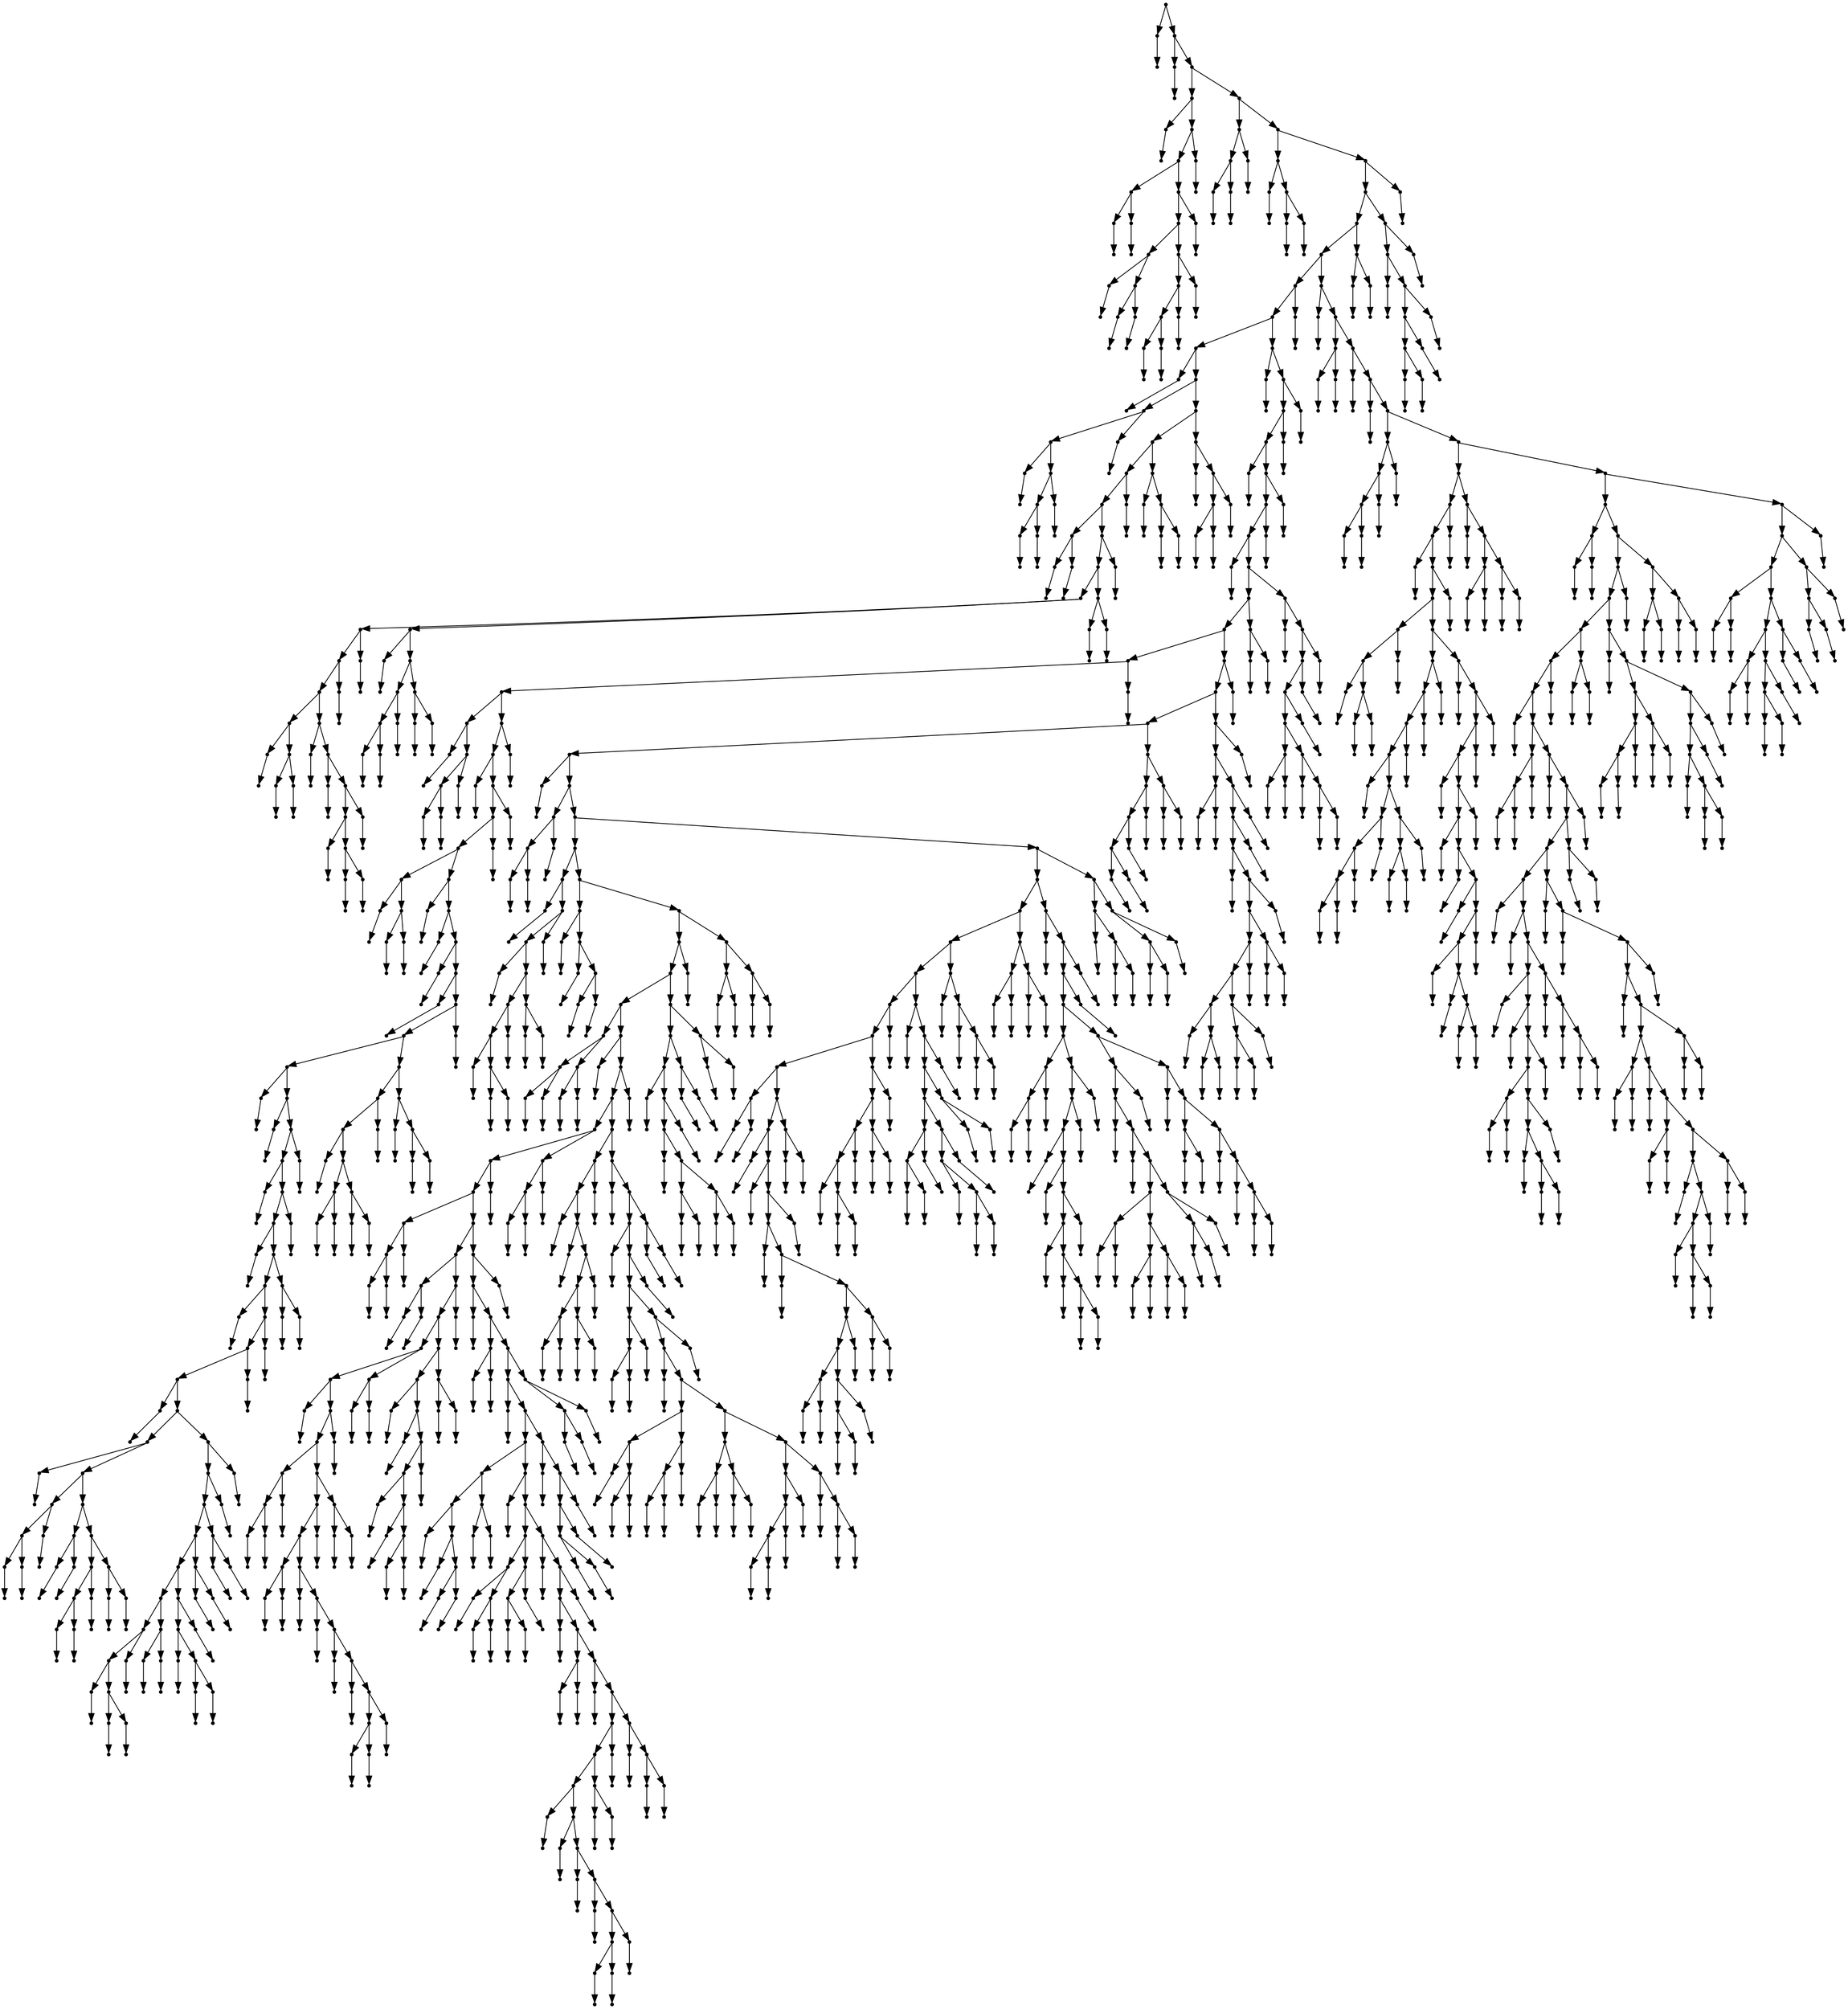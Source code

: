 digraph {
  1597 [shape=point];
  1 [shape=point];
  0 [shape=point];
  1596 [shape=point];
  3 [shape=point];
  2 [shape=point];
  1595 [shape=point];
  38 [shape=point];
  5 [shape=point];
  4 [shape=point];
  37 [shape=point];
  34 [shape=point];
  10 [shape=point];
  7 [shape=point];
  6 [shape=point];
  9 [shape=point];
  8 [shape=point];
  33 [shape=point];
  30 [shape=point];
  18 [shape=point];
  12 [shape=point];
  11 [shape=point];
  17 [shape=point];
  14 [shape=point];
  13 [shape=point];
  16 [shape=point];
  15 [shape=point];
  29 [shape=point];
  26 [shape=point];
  23 [shape=point];
  20 [shape=point];
  19 [shape=point];
  22 [shape=point];
  21 [shape=point];
  25 [shape=point];
  24 [shape=point];
  28 [shape=point];
  27 [shape=point];
  32 [shape=point];
  31 [shape=point];
  36 [shape=point];
  35 [shape=point];
  1594 [shape=point];
  46 [shape=point];
  43 [shape=point];
  40 [shape=point];
  39 [shape=point];
  42 [shape=point];
  41 [shape=point];
  45 [shape=point];
  44 [shape=point];
  1593 [shape=point];
  54 [shape=point];
  48 [shape=point];
  47 [shape=point];
  53 [shape=point];
  50 [shape=point];
  49 [shape=point];
  52 [shape=point];
  51 [shape=point];
  1592 [shape=point];
  1589 [shape=point];
  1571 [shape=point];
  1565 [shape=point];
  1205 [shape=point];
  1202 [shape=point];
  161 [shape=point];
  56 [shape=point];
  55 [shape=point];
  160 [shape=point];
  70 [shape=point];
  67 [shape=point];
  58 [shape=point];
  57 [shape=point];
  66 [shape=point];
  63 [shape=point];
  60 [shape=point];
  59 [shape=point];
  62 [shape=point];
  61 [shape=point];
  65 [shape=point];
  64 [shape=point];
  69 [shape=point];
  68 [shape=point];
  159 [shape=point];
  147 [shape=point];
  138 [shape=point];
  135 [shape=point];
  75 [shape=point];
  72 [shape=point];
  71 [shape=point];
  74 [shape=point];
  73 [shape=point];
  134 [shape=point];
  131 [shape=point];
  125 [shape=point];
  107 [shape=point];
  104 [shape=point];
  101 [shape=point];
  83 [shape=point];
  77 [shape=point];
  76 [shape=point];
  82 [shape=point];
  79 [shape=point];
  78 [shape=point];
  81 [shape=point];
  80 [shape=point];
  100 [shape=point];
  85 [shape=point];
  84 [shape=point];
  99 [shape=point];
  87 [shape=point];
  86 [shape=point];
  98 [shape=point];
  95 [shape=point];
  89 [shape=point];
  88 [shape=point];
  94 [shape=point];
  91 [shape=point];
  90 [shape=point];
  93 [shape=point];
  92 [shape=point];
  97 [shape=point];
  96 [shape=point];
  103 [shape=point];
  102 [shape=point];
  106 [shape=point];
  105 [shape=point];
  124 [shape=point];
  109 [shape=point];
  108 [shape=point];
  123 [shape=point];
  117 [shape=point];
  114 [shape=point];
  111 [shape=point];
  110 [shape=point];
  113 [shape=point];
  112 [shape=point];
  116 [shape=point];
  115 [shape=point];
  122 [shape=point];
  119 [shape=point];
  118 [shape=point];
  121 [shape=point];
  120 [shape=point];
  130 [shape=point];
  127 [shape=point];
  126 [shape=point];
  129 [shape=point];
  128 [shape=point];
  133 [shape=point];
  132 [shape=point];
  137 [shape=point];
  136 [shape=point];
  146 [shape=point];
  140 [shape=point];
  139 [shape=point];
  145 [shape=point];
  142 [shape=point];
  141 [shape=point];
  144 [shape=point];
  143 [shape=point];
  158 [shape=point];
  149 [shape=point];
  148 [shape=point];
  157 [shape=point];
  154 [shape=point];
  151 [shape=point];
  150 [shape=point];
  153 [shape=point];
  152 [shape=point];
  156 [shape=point];
  155 [shape=point];
  1201 [shape=point];
  163 [shape=point];
  162 [shape=point];
  1200 [shape=point];
  1197 [shape=point];
  1194 [shape=point];
  165 [shape=point];
  164 [shape=point];
  1193 [shape=point];
  1190 [shape=point];
  1187 [shape=point];
  167 [shape=point];
  166 [shape=point];
  1186 [shape=point];
  1159 [shape=point];
  1153 [shape=point];
  361 [shape=point];
  358 [shape=point];
  178 [shape=point];
  169 [shape=point];
  168 [shape=point];
  177 [shape=point];
  174 [shape=point];
  171 [shape=point];
  170 [shape=point];
  173 [shape=point];
  172 [shape=point];
  176 [shape=point];
  175 [shape=point];
  357 [shape=point];
  354 [shape=point];
  180 [shape=point];
  179 [shape=point];
  353 [shape=point];
  350 [shape=point];
  347 [shape=point];
  188 [shape=point];
  182 [shape=point];
  181 [shape=point];
  187 [shape=point];
  184 [shape=point];
  183 [shape=point];
  186 [shape=point];
  185 [shape=point];
  346 [shape=point];
  190 [shape=point];
  189 [shape=point];
  345 [shape=point];
  192 [shape=point];
  191 [shape=point];
  344 [shape=point];
  194 [shape=point];
  193 [shape=point];
  343 [shape=point];
  196 [shape=point];
  195 [shape=point];
  342 [shape=point];
  339 [shape=point];
  312 [shape=point];
  198 [shape=point];
  197 [shape=point];
  311 [shape=point];
  200 [shape=point];
  199 [shape=point];
  310 [shape=point];
  307 [shape=point];
  202 [shape=point];
  201 [shape=point];
  306 [shape=point];
  303 [shape=point];
  204 [shape=point];
  203 [shape=point];
  302 [shape=point];
  296 [shape=point];
  206 [shape=point];
  205 [shape=point];
  295 [shape=point];
  292 [shape=point];
  289 [shape=point];
  208 [shape=point];
  207 [shape=point];
  288 [shape=point];
  240 [shape=point];
  210 [shape=point];
  209 [shape=point];
  239 [shape=point];
  218 [shape=point];
  215 [shape=point];
  212 [shape=point];
  211 [shape=point];
  214 [shape=point];
  213 [shape=point];
  217 [shape=point];
  216 [shape=point];
  238 [shape=point];
  223 [shape=point];
  220 [shape=point];
  219 [shape=point];
  222 [shape=point];
  221 [shape=point];
  237 [shape=point];
  231 [shape=point];
  228 [shape=point];
  225 [shape=point];
  224 [shape=point];
  227 [shape=point];
  226 [shape=point];
  230 [shape=point];
  229 [shape=point];
  236 [shape=point];
  233 [shape=point];
  232 [shape=point];
  235 [shape=point];
  234 [shape=point];
  287 [shape=point];
  284 [shape=point];
  281 [shape=point];
  275 [shape=point];
  269 [shape=point];
  257 [shape=point];
  251 [shape=point];
  248 [shape=point];
  242 [shape=point];
  241 [shape=point];
  247 [shape=point];
  244 [shape=point];
  243 [shape=point];
  246 [shape=point];
  245 [shape=point];
  250 [shape=point];
  249 [shape=point];
  256 [shape=point];
  253 [shape=point];
  252 [shape=point];
  255 [shape=point];
  254 [shape=point];
  268 [shape=point];
  265 [shape=point];
  259 [shape=point];
  258 [shape=point];
  264 [shape=point];
  261 [shape=point];
  260 [shape=point];
  263 [shape=point];
  262 [shape=point];
  267 [shape=point];
  266 [shape=point];
  274 [shape=point];
  271 [shape=point];
  270 [shape=point];
  273 [shape=point];
  272 [shape=point];
  280 [shape=point];
  277 [shape=point];
  276 [shape=point];
  279 [shape=point];
  278 [shape=point];
  283 [shape=point];
  282 [shape=point];
  286 [shape=point];
  285 [shape=point];
  291 [shape=point];
  290 [shape=point];
  294 [shape=point];
  293 [shape=point];
  301 [shape=point];
  298 [shape=point];
  297 [shape=point];
  300 [shape=point];
  299 [shape=point];
  305 [shape=point];
  304 [shape=point];
  309 [shape=point];
  308 [shape=point];
  338 [shape=point];
  329 [shape=point];
  326 [shape=point];
  314 [shape=point];
  313 [shape=point];
  325 [shape=point];
  319 [shape=point];
  316 [shape=point];
  315 [shape=point];
  318 [shape=point];
  317 [shape=point];
  324 [shape=point];
  321 [shape=point];
  320 [shape=point];
  323 [shape=point];
  322 [shape=point];
  328 [shape=point];
  327 [shape=point];
  337 [shape=point];
  331 [shape=point];
  330 [shape=point];
  336 [shape=point];
  333 [shape=point];
  332 [shape=point];
  335 [shape=point];
  334 [shape=point];
  341 [shape=point];
  340 [shape=point];
  349 [shape=point];
  348 [shape=point];
  352 [shape=point];
  351 [shape=point];
  356 [shape=point];
  355 [shape=point];
  360 [shape=point];
  359 [shape=point];
  1152 [shape=point];
  1149 [shape=point];
  1101 [shape=point];
  1083 [shape=point];
  363 [shape=point];
  362 [shape=point];
  1082 [shape=point];
  371 [shape=point];
  368 [shape=point];
  365 [shape=point];
  364 [shape=point];
  367 [shape=point];
  366 [shape=point];
  370 [shape=point];
  369 [shape=point];
  1081 [shape=point];
  829 [shape=point];
  397 [shape=point];
  373 [shape=point];
  372 [shape=point];
  396 [shape=point];
  393 [shape=point];
  375 [shape=point];
  374 [shape=point];
  392 [shape=point];
  386 [shape=point];
  383 [shape=point];
  377 [shape=point];
  376 [shape=point];
  382 [shape=point];
  379 [shape=point];
  378 [shape=point];
  381 [shape=point];
  380 [shape=point];
  385 [shape=point];
  384 [shape=point];
  391 [shape=point];
  388 [shape=point];
  387 [shape=point];
  390 [shape=point];
  389 [shape=point];
  395 [shape=point];
  394 [shape=point];
  828 [shape=point];
  408 [shape=point];
  399 [shape=point];
  398 [shape=point];
  407 [shape=point];
  401 [shape=point];
  400 [shape=point];
  406 [shape=point];
  403 [shape=point];
  402 [shape=point];
  405 [shape=point];
  404 [shape=point];
  827 [shape=point];
  815 [shape=point];
  812 [shape=point];
  779 [shape=point];
  419 [shape=point];
  413 [shape=point];
  410 [shape=point];
  409 [shape=point];
  412 [shape=point];
  411 [shape=point];
  418 [shape=point];
  415 [shape=point];
  414 [shape=point];
  417 [shape=point];
  416 [shape=point];
  778 [shape=point];
  421 [shape=point];
  420 [shape=point];
  777 [shape=point];
  774 [shape=point];
  669 [shape=point];
  660 [shape=point];
  657 [shape=point];
  429 [shape=point];
  426 [shape=point];
  423 [shape=point];
  422 [shape=point];
  425 [shape=point];
  424 [shape=point];
  428 [shape=point];
  427 [shape=point];
  656 [shape=point];
  521 [shape=point];
  434 [shape=point];
  431 [shape=point];
  430 [shape=point];
  433 [shape=point];
  432 [shape=point];
  520 [shape=point];
  517 [shape=point];
  490 [shape=point];
  484 [shape=point];
  436 [shape=point];
  435 [shape=point];
  483 [shape=point];
  480 [shape=point];
  444 [shape=point];
  441 [shape=point];
  438 [shape=point];
  437 [shape=point];
  440 [shape=point];
  439 [shape=point];
  443 [shape=point];
  442 [shape=point];
  479 [shape=point];
  473 [shape=point];
  470 [shape=point];
  449 [shape=point];
  446 [shape=point];
  445 [shape=point];
  448 [shape=point];
  447 [shape=point];
  469 [shape=point];
  451 [shape=point];
  450 [shape=point];
  468 [shape=point];
  453 [shape=point];
  452 [shape=point];
  467 [shape=point];
  455 [shape=point];
  454 [shape=point];
  466 [shape=point];
  457 [shape=point];
  456 [shape=point];
  465 [shape=point];
  462 [shape=point];
  459 [shape=point];
  458 [shape=point];
  461 [shape=point];
  460 [shape=point];
  464 [shape=point];
  463 [shape=point];
  472 [shape=point];
  471 [shape=point];
  478 [shape=point];
  475 [shape=point];
  474 [shape=point];
  477 [shape=point];
  476 [shape=point];
  482 [shape=point];
  481 [shape=point];
  489 [shape=point];
  486 [shape=point];
  485 [shape=point];
  488 [shape=point];
  487 [shape=point];
  516 [shape=point];
  510 [shape=point];
  492 [shape=point];
  491 [shape=point];
  509 [shape=point];
  494 [shape=point];
  493 [shape=point];
  508 [shape=point];
  505 [shape=point];
  496 [shape=point];
  495 [shape=point];
  504 [shape=point];
  498 [shape=point];
  497 [shape=point];
  503 [shape=point];
  500 [shape=point];
  499 [shape=point];
  502 [shape=point];
  501 [shape=point];
  507 [shape=point];
  506 [shape=point];
  515 [shape=point];
  512 [shape=point];
  511 [shape=point];
  514 [shape=point];
  513 [shape=point];
  519 [shape=point];
  518 [shape=point];
  655 [shape=point];
  652 [shape=point];
  523 [shape=point];
  522 [shape=point];
  651 [shape=point];
  528 [shape=point];
  525 [shape=point];
  524 [shape=point];
  527 [shape=point];
  526 [shape=point];
  650 [shape=point];
  641 [shape=point];
  530 [shape=point];
  529 [shape=point];
  640 [shape=point];
  625 [shape=point];
  547 [shape=point];
  541 [shape=point];
  532 [shape=point];
  531 [shape=point];
  540 [shape=point];
  534 [shape=point];
  533 [shape=point];
  539 [shape=point];
  536 [shape=point];
  535 [shape=point];
  538 [shape=point];
  537 [shape=point];
  546 [shape=point];
  543 [shape=point];
  542 [shape=point];
  545 [shape=point];
  544 [shape=point];
  624 [shape=point];
  549 [shape=point];
  548 [shape=point];
  623 [shape=point];
  566 [shape=point];
  557 [shape=point];
  551 [shape=point];
  550 [shape=point];
  556 [shape=point];
  553 [shape=point];
  552 [shape=point];
  555 [shape=point];
  554 [shape=point];
  565 [shape=point];
  562 [shape=point];
  559 [shape=point];
  558 [shape=point];
  561 [shape=point];
  560 [shape=point];
  564 [shape=point];
  563 [shape=point];
  622 [shape=point];
  568 [shape=point];
  567 [shape=point];
  621 [shape=point];
  618 [shape=point];
  570 [shape=point];
  569 [shape=point];
  617 [shape=point];
  575 [shape=point];
  572 [shape=point];
  571 [shape=point];
  574 [shape=point];
  573 [shape=point];
  616 [shape=point];
  577 [shape=point];
  576 [shape=point];
  615 [shape=point];
  606 [shape=point];
  603 [shape=point];
  597 [shape=point];
  579 [shape=point];
  578 [shape=point];
  596 [shape=point];
  581 [shape=point];
  580 [shape=point];
  595 [shape=point];
  583 [shape=point];
  582 [shape=point];
  594 [shape=point];
  585 [shape=point];
  584 [shape=point];
  593 [shape=point];
  590 [shape=point];
  587 [shape=point];
  586 [shape=point];
  589 [shape=point];
  588 [shape=point];
  592 [shape=point];
  591 [shape=point];
  602 [shape=point];
  599 [shape=point];
  598 [shape=point];
  601 [shape=point];
  600 [shape=point];
  605 [shape=point];
  604 [shape=point];
  614 [shape=point];
  608 [shape=point];
  607 [shape=point];
  613 [shape=point];
  610 [shape=point];
  609 [shape=point];
  612 [shape=point];
  611 [shape=point];
  620 [shape=point];
  619 [shape=point];
  639 [shape=point];
  627 [shape=point];
  626 [shape=point];
  638 [shape=point];
  635 [shape=point];
  632 [shape=point];
  629 [shape=point];
  628 [shape=point];
  631 [shape=point];
  630 [shape=point];
  634 [shape=point];
  633 [shape=point];
  637 [shape=point];
  636 [shape=point];
  649 [shape=point];
  646 [shape=point];
  643 [shape=point];
  642 [shape=point];
  645 [shape=point];
  644 [shape=point];
  648 [shape=point];
  647 [shape=point];
  654 [shape=point];
  653 [shape=point];
  659 [shape=point];
  658 [shape=point];
  668 [shape=point];
  665 [shape=point];
  662 [shape=point];
  661 [shape=point];
  664 [shape=point];
  663 [shape=point];
  667 [shape=point];
  666 [shape=point];
  773 [shape=point];
  692 [shape=point];
  689 [shape=point];
  671 [shape=point];
  670 [shape=point];
  688 [shape=point];
  673 [shape=point];
  672 [shape=point];
  687 [shape=point];
  684 [shape=point];
  678 [shape=point];
  675 [shape=point];
  674 [shape=point];
  677 [shape=point];
  676 [shape=point];
  683 [shape=point];
  680 [shape=point];
  679 [shape=point];
  682 [shape=point];
  681 [shape=point];
  686 [shape=point];
  685 [shape=point];
  691 [shape=point];
  690 [shape=point];
  772 [shape=point];
  694 [shape=point];
  693 [shape=point];
  771 [shape=point];
  765 [shape=point];
  696 [shape=point];
  695 [shape=point];
  764 [shape=point];
  761 [shape=point];
  704 [shape=point];
  701 [shape=point];
  698 [shape=point];
  697 [shape=point];
  700 [shape=point];
  699 [shape=point];
  703 [shape=point];
  702 [shape=point];
  760 [shape=point];
  757 [shape=point];
  706 [shape=point];
  705 [shape=point];
  756 [shape=point];
  723 [shape=point];
  714 [shape=point];
  708 [shape=point];
  707 [shape=point];
  713 [shape=point];
  710 [shape=point];
  709 [shape=point];
  712 [shape=point];
  711 [shape=point];
  722 [shape=point];
  719 [shape=point];
  716 [shape=point];
  715 [shape=point];
  718 [shape=point];
  717 [shape=point];
  721 [shape=point];
  720 [shape=point];
  755 [shape=point];
  734 [shape=point];
  728 [shape=point];
  725 [shape=point];
  724 [shape=point];
  727 [shape=point];
  726 [shape=point];
  733 [shape=point];
  730 [shape=point];
  729 [shape=point];
  732 [shape=point];
  731 [shape=point];
  754 [shape=point];
  745 [shape=point];
  742 [shape=point];
  739 [shape=point];
  736 [shape=point];
  735 [shape=point];
  738 [shape=point];
  737 [shape=point];
  741 [shape=point];
  740 [shape=point];
  744 [shape=point];
  743 [shape=point];
  753 [shape=point];
  747 [shape=point];
  746 [shape=point];
  752 [shape=point];
  749 [shape=point];
  748 [shape=point];
  751 [shape=point];
  750 [shape=point];
  759 [shape=point];
  758 [shape=point];
  763 [shape=point];
  762 [shape=point];
  770 [shape=point];
  767 [shape=point];
  766 [shape=point];
  769 [shape=point];
  768 [shape=point];
  776 [shape=point];
  775 [shape=point];
  811 [shape=point];
  805 [shape=point];
  799 [shape=point];
  781 [shape=point];
  780 [shape=point];
  798 [shape=point];
  795 [shape=point];
  783 [shape=point];
  782 [shape=point];
  794 [shape=point];
  788 [shape=point];
  785 [shape=point];
  784 [shape=point];
  787 [shape=point];
  786 [shape=point];
  793 [shape=point];
  790 [shape=point];
  789 [shape=point];
  792 [shape=point];
  791 [shape=point];
  797 [shape=point];
  796 [shape=point];
  804 [shape=point];
  801 [shape=point];
  800 [shape=point];
  803 [shape=point];
  802 [shape=point];
  810 [shape=point];
  807 [shape=point];
  806 [shape=point];
  809 [shape=point];
  808 [shape=point];
  814 [shape=point];
  813 [shape=point];
  826 [shape=point];
  820 [shape=point];
  817 [shape=point];
  816 [shape=point];
  819 [shape=point];
  818 [shape=point];
  825 [shape=point];
  822 [shape=point];
  821 [shape=point];
  824 [shape=point];
  823 [shape=point];
  1080 [shape=point];
  1062 [shape=point];
  960 [shape=point];
  948 [shape=point];
  936 [shape=point];
  903 [shape=point];
  900 [shape=point];
  879 [shape=point];
  834 [shape=point];
  831 [shape=point];
  830 [shape=point];
  833 [shape=point];
  832 [shape=point];
  878 [shape=point];
  872 [shape=point];
  836 [shape=point];
  835 [shape=point];
  871 [shape=point];
  838 [shape=point];
  837 [shape=point];
  870 [shape=point];
  867 [shape=point];
  840 [shape=point];
  839 [shape=point];
  866 [shape=point];
  842 [shape=point];
  841 [shape=point];
  865 [shape=point];
  859 [shape=point];
  856 [shape=point];
  847 [shape=point];
  844 [shape=point];
  843 [shape=point];
  846 [shape=point];
  845 [shape=point];
  855 [shape=point];
  852 [shape=point];
  849 [shape=point];
  848 [shape=point];
  851 [shape=point];
  850 [shape=point];
  854 [shape=point];
  853 [shape=point];
  858 [shape=point];
  857 [shape=point];
  864 [shape=point];
  861 [shape=point];
  860 [shape=point];
  863 [shape=point];
  862 [shape=point];
  869 [shape=point];
  868 [shape=point];
  877 [shape=point];
  874 [shape=point];
  873 [shape=point];
  876 [shape=point];
  875 [shape=point];
  899 [shape=point];
  896 [shape=point];
  890 [shape=point];
  887 [shape=point];
  881 [shape=point];
  880 [shape=point];
  886 [shape=point];
  883 [shape=point];
  882 [shape=point];
  885 [shape=point];
  884 [shape=point];
  889 [shape=point];
  888 [shape=point];
  895 [shape=point];
  892 [shape=point];
  891 [shape=point];
  894 [shape=point];
  893 [shape=point];
  898 [shape=point];
  897 [shape=point];
  902 [shape=point];
  901 [shape=point];
  935 [shape=point];
  905 [shape=point];
  904 [shape=point];
  934 [shape=point];
  931 [shape=point];
  925 [shape=point];
  913 [shape=point];
  910 [shape=point];
  907 [shape=point];
  906 [shape=point];
  909 [shape=point];
  908 [shape=point];
  912 [shape=point];
  911 [shape=point];
  924 [shape=point];
  921 [shape=point];
  915 [shape=point];
  914 [shape=point];
  920 [shape=point];
  917 [shape=point];
  916 [shape=point];
  919 [shape=point];
  918 [shape=point];
  923 [shape=point];
  922 [shape=point];
  930 [shape=point];
  927 [shape=point];
  926 [shape=point];
  929 [shape=point];
  928 [shape=point];
  933 [shape=point];
  932 [shape=point];
  947 [shape=point];
  938 [shape=point];
  937 [shape=point];
  946 [shape=point];
  940 [shape=point];
  939 [shape=point];
  945 [shape=point];
  942 [shape=point];
  941 [shape=point];
  944 [shape=point];
  943 [shape=point];
  959 [shape=point];
  953 [shape=point];
  950 [shape=point];
  949 [shape=point];
  952 [shape=point];
  951 [shape=point];
  958 [shape=point];
  955 [shape=point];
  954 [shape=point];
  957 [shape=point];
  956 [shape=point];
  1061 [shape=point];
  962 [shape=point];
  961 [shape=point];
  1060 [shape=point];
  1057 [shape=point];
  1054 [shape=point];
  997 [shape=point];
  970 [shape=point];
  967 [shape=point];
  964 [shape=point];
  963 [shape=point];
  966 [shape=point];
  965 [shape=point];
  969 [shape=point];
  968 [shape=point];
  996 [shape=point];
  993 [shape=point];
  990 [shape=point];
  972 [shape=point];
  971 [shape=point];
  989 [shape=point];
  974 [shape=point];
  973 [shape=point];
  988 [shape=point];
  985 [shape=point];
  976 [shape=point];
  975 [shape=point];
  984 [shape=point];
  978 [shape=point];
  977 [shape=point];
  983 [shape=point];
  980 [shape=point];
  979 [shape=point];
  982 [shape=point];
  981 [shape=point];
  987 [shape=point];
  986 [shape=point];
  992 [shape=point];
  991 [shape=point];
  995 [shape=point];
  994 [shape=point];
  1053 [shape=point];
  1032 [shape=point];
  1029 [shape=point];
  999 [shape=point];
  998 [shape=point];
  1028 [shape=point];
  1001 [shape=point];
  1000 [shape=point];
  1027 [shape=point];
  1018 [shape=point];
  1006 [shape=point];
  1003 [shape=point];
  1002 [shape=point];
  1005 [shape=point];
  1004 [shape=point];
  1017 [shape=point];
  1011 [shape=point];
  1008 [shape=point];
  1007 [shape=point];
  1010 [shape=point];
  1009 [shape=point];
  1016 [shape=point];
  1013 [shape=point];
  1012 [shape=point];
  1015 [shape=point];
  1014 [shape=point];
  1026 [shape=point];
  1023 [shape=point];
  1020 [shape=point];
  1019 [shape=point];
  1022 [shape=point];
  1021 [shape=point];
  1025 [shape=point];
  1024 [shape=point];
  1031 [shape=point];
  1030 [shape=point];
  1052 [shape=point];
  1034 [shape=point];
  1033 [shape=point];
  1051 [shape=point];
  1039 [shape=point];
  1036 [shape=point];
  1035 [shape=point];
  1038 [shape=point];
  1037 [shape=point];
  1050 [shape=point];
  1041 [shape=point];
  1040 [shape=point];
  1049 [shape=point];
  1043 [shape=point];
  1042 [shape=point];
  1048 [shape=point];
  1045 [shape=point];
  1044 [shape=point];
  1047 [shape=point];
  1046 [shape=point];
  1056 [shape=point];
  1055 [shape=point];
  1059 [shape=point];
  1058 [shape=point];
  1079 [shape=point];
  1070 [shape=point];
  1064 [shape=point];
  1063 [shape=point];
  1069 [shape=point];
  1066 [shape=point];
  1065 [shape=point];
  1068 [shape=point];
  1067 [shape=point];
  1078 [shape=point];
  1075 [shape=point];
  1072 [shape=point];
  1071 [shape=point];
  1074 [shape=point];
  1073 [shape=point];
  1077 [shape=point];
  1076 [shape=point];
  1100 [shape=point];
  1094 [shape=point];
  1091 [shape=point];
  1088 [shape=point];
  1085 [shape=point];
  1084 [shape=point];
  1087 [shape=point];
  1086 [shape=point];
  1090 [shape=point];
  1089 [shape=point];
  1093 [shape=point];
  1092 [shape=point];
  1099 [shape=point];
  1096 [shape=point];
  1095 [shape=point];
  1098 [shape=point];
  1097 [shape=point];
  1148 [shape=point];
  1145 [shape=point];
  1106 [shape=point];
  1103 [shape=point];
  1102 [shape=point];
  1105 [shape=point];
  1104 [shape=point];
  1144 [shape=point];
  1141 [shape=point];
  1138 [shape=point];
  1108 [shape=point];
  1107 [shape=point];
  1137 [shape=point];
  1134 [shape=point];
  1128 [shape=point];
  1125 [shape=point];
  1116 [shape=point];
  1110 [shape=point];
  1109 [shape=point];
  1115 [shape=point];
  1112 [shape=point];
  1111 [shape=point];
  1114 [shape=point];
  1113 [shape=point];
  1124 [shape=point];
  1121 [shape=point];
  1118 [shape=point];
  1117 [shape=point];
  1120 [shape=point];
  1119 [shape=point];
  1123 [shape=point];
  1122 [shape=point];
  1127 [shape=point];
  1126 [shape=point];
  1133 [shape=point];
  1130 [shape=point];
  1129 [shape=point];
  1132 [shape=point];
  1131 [shape=point];
  1136 [shape=point];
  1135 [shape=point];
  1140 [shape=point];
  1139 [shape=point];
  1143 [shape=point];
  1142 [shape=point];
  1147 [shape=point];
  1146 [shape=point];
  1151 [shape=point];
  1150 [shape=point];
  1158 [shape=point];
  1155 [shape=point];
  1154 [shape=point];
  1157 [shape=point];
  1156 [shape=point];
  1185 [shape=point];
  1161 [shape=point];
  1160 [shape=point];
  1184 [shape=point];
  1181 [shape=point];
  1178 [shape=point];
  1175 [shape=point];
  1166 [shape=point];
  1163 [shape=point];
  1162 [shape=point];
  1165 [shape=point];
  1164 [shape=point];
  1174 [shape=point];
  1168 [shape=point];
  1167 [shape=point];
  1173 [shape=point];
  1170 [shape=point];
  1169 [shape=point];
  1172 [shape=point];
  1171 [shape=point];
  1177 [shape=point];
  1176 [shape=point];
  1180 [shape=point];
  1179 [shape=point];
  1183 [shape=point];
  1182 [shape=point];
  1189 [shape=point];
  1188 [shape=point];
  1192 [shape=point];
  1191 [shape=point];
  1196 [shape=point];
  1195 [shape=point];
  1199 [shape=point];
  1198 [shape=point];
  1204 [shape=point];
  1203 [shape=point];
  1564 [shape=point];
  1207 [shape=point];
  1206 [shape=point];
  1563 [shape=point];
  1212 [shape=point];
  1209 [shape=point];
  1208 [shape=point];
  1211 [shape=point];
  1210 [shape=point];
  1562 [shape=point];
  1214 [shape=point];
  1213 [shape=point];
  1561 [shape=point];
  1216 [shape=point];
  1215 [shape=point];
  1560 [shape=point];
  1227 [shape=point];
  1224 [shape=point];
  1221 [shape=point];
  1218 [shape=point];
  1217 [shape=point];
  1220 [shape=point];
  1219 [shape=point];
  1223 [shape=point];
  1222 [shape=point];
  1226 [shape=point];
  1225 [shape=point];
  1559 [shape=point];
  1334 [shape=point];
  1319 [shape=point];
  1316 [shape=point];
  1229 [shape=point];
  1228 [shape=point];
  1315 [shape=point];
  1312 [shape=point];
  1240 [shape=point];
  1237 [shape=point];
  1231 [shape=point];
  1230 [shape=point];
  1236 [shape=point];
  1233 [shape=point];
  1232 [shape=point];
  1235 [shape=point];
  1234 [shape=point];
  1239 [shape=point];
  1238 [shape=point];
  1311 [shape=point];
  1272 [shape=point];
  1269 [shape=point];
  1266 [shape=point];
  1263 [shape=point];
  1242 [shape=point];
  1241 [shape=point];
  1262 [shape=point];
  1253 [shape=point];
  1250 [shape=point];
  1247 [shape=point];
  1244 [shape=point];
  1243 [shape=point];
  1246 [shape=point];
  1245 [shape=point];
  1249 [shape=point];
  1248 [shape=point];
  1252 [shape=point];
  1251 [shape=point];
  1261 [shape=point];
  1258 [shape=point];
  1255 [shape=point];
  1254 [shape=point];
  1257 [shape=point];
  1256 [shape=point];
  1260 [shape=point];
  1259 [shape=point];
  1265 [shape=point];
  1264 [shape=point];
  1268 [shape=point];
  1267 [shape=point];
  1271 [shape=point];
  1270 [shape=point];
  1310 [shape=point];
  1274 [shape=point];
  1273 [shape=point];
  1309 [shape=point];
  1306 [shape=point];
  1303 [shape=point];
  1276 [shape=point];
  1275 [shape=point];
  1302 [shape=point];
  1299 [shape=point];
  1278 [shape=point];
  1277 [shape=point];
  1298 [shape=point];
  1280 [shape=point];
  1279 [shape=point];
  1297 [shape=point];
  1282 [shape=point];
  1281 [shape=point];
  1296 [shape=point];
  1293 [shape=point];
  1284 [shape=point];
  1283 [shape=point];
  1292 [shape=point];
  1286 [shape=point];
  1285 [shape=point];
  1291 [shape=point];
  1288 [shape=point];
  1287 [shape=point];
  1290 [shape=point];
  1289 [shape=point];
  1295 [shape=point];
  1294 [shape=point];
  1301 [shape=point];
  1300 [shape=point];
  1305 [shape=point];
  1304 [shape=point];
  1308 [shape=point];
  1307 [shape=point];
  1314 [shape=point];
  1313 [shape=point];
  1318 [shape=point];
  1317 [shape=point];
  1333 [shape=point];
  1321 [shape=point];
  1320 [shape=point];
  1332 [shape=point];
  1326 [shape=point];
  1323 [shape=point];
  1322 [shape=point];
  1325 [shape=point];
  1324 [shape=point];
  1331 [shape=point];
  1328 [shape=point];
  1327 [shape=point];
  1330 [shape=point];
  1329 [shape=point];
  1558 [shape=point];
  1519 [shape=point];
  1339 [shape=point];
  1336 [shape=point];
  1335 [shape=point];
  1338 [shape=point];
  1337 [shape=point];
  1518 [shape=point];
  1506 [shape=point];
  1503 [shape=point];
  1470 [shape=point];
  1464 [shape=point];
  1461 [shape=point];
  1341 [shape=point];
  1340 [shape=point];
  1460 [shape=point];
  1349 [shape=point];
  1346 [shape=point];
  1343 [shape=point];
  1342 [shape=point];
  1345 [shape=point];
  1344 [shape=point];
  1348 [shape=point];
  1347 [shape=point];
  1459 [shape=point];
  1351 [shape=point];
  1350 [shape=point];
  1458 [shape=point];
  1455 [shape=point];
  1449 [shape=point];
  1395 [shape=point];
  1353 [shape=point];
  1352 [shape=point];
  1394 [shape=point];
  1355 [shape=point];
  1354 [shape=point];
  1393 [shape=point];
  1381 [shape=point];
  1357 [shape=point];
  1356 [shape=point];
  1380 [shape=point];
  1359 [shape=point];
  1358 [shape=point];
  1379 [shape=point];
  1376 [shape=point];
  1364 [shape=point];
  1361 [shape=point];
  1360 [shape=point];
  1363 [shape=point];
  1362 [shape=point];
  1375 [shape=point];
  1372 [shape=point];
  1366 [shape=point];
  1365 [shape=point];
  1371 [shape=point];
  1368 [shape=point];
  1367 [shape=point];
  1370 [shape=point];
  1369 [shape=point];
  1374 [shape=point];
  1373 [shape=point];
  1378 [shape=point];
  1377 [shape=point];
  1392 [shape=point];
  1383 [shape=point];
  1382 [shape=point];
  1391 [shape=point];
  1385 [shape=point];
  1384 [shape=point];
  1390 [shape=point];
  1387 [shape=point];
  1386 [shape=point];
  1389 [shape=point];
  1388 [shape=point];
  1448 [shape=point];
  1397 [shape=point];
  1396 [shape=point];
  1447 [shape=point];
  1399 [shape=point];
  1398 [shape=point];
  1446 [shape=point];
  1443 [shape=point];
  1401 [shape=point];
  1400 [shape=point];
  1442 [shape=point];
  1436 [shape=point];
  1406 [shape=point];
  1403 [shape=point];
  1402 [shape=point];
  1405 [shape=point];
  1404 [shape=point];
  1435 [shape=point];
  1408 [shape=point];
  1407 [shape=point];
  1434 [shape=point];
  1413 [shape=point];
  1410 [shape=point];
  1409 [shape=point];
  1412 [shape=point];
  1411 [shape=point];
  1433 [shape=point];
  1427 [shape=point];
  1415 [shape=point];
  1414 [shape=point];
  1426 [shape=point];
  1423 [shape=point];
  1417 [shape=point];
  1416 [shape=point];
  1422 [shape=point];
  1419 [shape=point];
  1418 [shape=point];
  1421 [shape=point];
  1420 [shape=point];
  1425 [shape=point];
  1424 [shape=point];
  1432 [shape=point];
  1429 [shape=point];
  1428 [shape=point];
  1431 [shape=point];
  1430 [shape=point];
  1441 [shape=point];
  1438 [shape=point];
  1437 [shape=point];
  1440 [shape=point];
  1439 [shape=point];
  1445 [shape=point];
  1444 [shape=point];
  1454 [shape=point];
  1451 [shape=point];
  1450 [shape=point];
  1453 [shape=point];
  1452 [shape=point];
  1457 [shape=point];
  1456 [shape=point];
  1463 [shape=point];
  1462 [shape=point];
  1469 [shape=point];
  1466 [shape=point];
  1465 [shape=point];
  1468 [shape=point];
  1467 [shape=point];
  1502 [shape=point];
  1472 [shape=point];
  1471 [shape=point];
  1501 [shape=point];
  1486 [shape=point];
  1480 [shape=point];
  1477 [shape=point];
  1474 [shape=point];
  1473 [shape=point];
  1476 [shape=point];
  1475 [shape=point];
  1479 [shape=point];
  1478 [shape=point];
  1485 [shape=point];
  1482 [shape=point];
  1481 [shape=point];
  1484 [shape=point];
  1483 [shape=point];
  1500 [shape=point];
  1497 [shape=point];
  1494 [shape=point];
  1488 [shape=point];
  1487 [shape=point];
  1493 [shape=point];
  1490 [shape=point];
  1489 [shape=point];
  1492 [shape=point];
  1491 [shape=point];
  1496 [shape=point];
  1495 [shape=point];
  1499 [shape=point];
  1498 [shape=point];
  1505 [shape=point];
  1504 [shape=point];
  1517 [shape=point];
  1511 [shape=point];
  1508 [shape=point];
  1507 [shape=point];
  1510 [shape=point];
  1509 [shape=point];
  1516 [shape=point];
  1513 [shape=point];
  1512 [shape=point];
  1515 [shape=point];
  1514 [shape=point];
  1557 [shape=point];
  1554 [shape=point];
  1545 [shape=point];
  1524 [shape=point];
  1521 [shape=point];
  1520 [shape=point];
  1523 [shape=point];
  1522 [shape=point];
  1544 [shape=point];
  1538 [shape=point];
  1529 [shape=point];
  1526 [shape=point];
  1525 [shape=point];
  1528 [shape=point];
  1527 [shape=point];
  1537 [shape=point];
  1534 [shape=point];
  1531 [shape=point];
  1530 [shape=point];
  1533 [shape=point];
  1532 [shape=point];
  1536 [shape=point];
  1535 [shape=point];
  1543 [shape=point];
  1540 [shape=point];
  1539 [shape=point];
  1542 [shape=point];
  1541 [shape=point];
  1553 [shape=point];
  1550 [shape=point];
  1547 [shape=point];
  1546 [shape=point];
  1549 [shape=point];
  1548 [shape=point];
  1552 [shape=point];
  1551 [shape=point];
  1556 [shape=point];
  1555 [shape=point];
  1570 [shape=point];
  1567 [shape=point];
  1566 [shape=point];
  1569 [shape=point];
  1568 [shape=point];
  1588 [shape=point];
  1585 [shape=point];
  1573 [shape=point];
  1572 [shape=point];
  1584 [shape=point];
  1581 [shape=point];
  1578 [shape=point];
  1575 [shape=point];
  1574 [shape=point];
  1577 [shape=point];
  1576 [shape=point];
  1580 [shape=point];
  1579 [shape=point];
  1583 [shape=point];
  1582 [shape=point];
  1587 [shape=point];
  1586 [shape=point];
  1591 [shape=point];
  1590 [shape=point];
1597 -> 1;
1 -> 0;
1597 -> 1596;
1596 -> 3;
3 -> 2;
1596 -> 1595;
1595 -> 38;
38 -> 5;
5 -> 4;
38 -> 37;
37 -> 34;
34 -> 10;
10 -> 7;
7 -> 6;
10 -> 9;
9 -> 8;
34 -> 33;
33 -> 30;
30 -> 18;
18 -> 12;
12 -> 11;
18 -> 17;
17 -> 14;
14 -> 13;
17 -> 16;
16 -> 15;
30 -> 29;
29 -> 26;
26 -> 23;
23 -> 20;
20 -> 19;
23 -> 22;
22 -> 21;
26 -> 25;
25 -> 24;
29 -> 28;
28 -> 27;
33 -> 32;
32 -> 31;
37 -> 36;
36 -> 35;
1595 -> 1594;
1594 -> 46;
46 -> 43;
43 -> 40;
40 -> 39;
43 -> 42;
42 -> 41;
46 -> 45;
45 -> 44;
1594 -> 1593;
1593 -> 54;
54 -> 48;
48 -> 47;
54 -> 53;
53 -> 50;
50 -> 49;
53 -> 52;
52 -> 51;
1593 -> 1592;
1592 -> 1589;
1589 -> 1571;
1571 -> 1565;
1565 -> 1205;
1205 -> 1202;
1202 -> 161;
161 -> 56;
56 -> 55;
161 -> 160;
160 -> 70;
70 -> 67;
67 -> 58;
58 -> 57;
67 -> 66;
66 -> 63;
63 -> 60;
60 -> 59;
63 -> 62;
62 -> 61;
66 -> 65;
65 -> 64;
70 -> 69;
69 -> 68;
160 -> 159;
159 -> 147;
147 -> 138;
138 -> 135;
135 -> 75;
75 -> 72;
72 -> 71;
75 -> 74;
74 -> 73;
135 -> 134;
134 -> 131;
131 -> 125;
125 -> 107;
107 -> 104;
104 -> 101;
101 -> 83;
83 -> 77;
77 -> 76;
83 -> 82;
82 -> 79;
79 -> 78;
82 -> 81;
81 -> 80;
101 -> 100;
100 -> 85;
85 -> 84;
100 -> 99;
99 -> 87;
87 -> 86;
99 -> 98;
98 -> 95;
95 -> 89;
89 -> 88;
95 -> 94;
94 -> 91;
91 -> 90;
94 -> 93;
93 -> 92;
98 -> 97;
97 -> 96;
104 -> 103;
103 -> 102;
107 -> 106;
106 -> 105;
125 -> 124;
124 -> 109;
109 -> 108;
124 -> 123;
123 -> 117;
117 -> 114;
114 -> 111;
111 -> 110;
114 -> 113;
113 -> 112;
117 -> 116;
116 -> 115;
123 -> 122;
122 -> 119;
119 -> 118;
122 -> 121;
121 -> 120;
131 -> 130;
130 -> 127;
127 -> 126;
130 -> 129;
129 -> 128;
134 -> 133;
133 -> 132;
138 -> 137;
137 -> 136;
147 -> 146;
146 -> 140;
140 -> 139;
146 -> 145;
145 -> 142;
142 -> 141;
145 -> 144;
144 -> 143;
159 -> 158;
158 -> 149;
149 -> 148;
158 -> 157;
157 -> 154;
154 -> 151;
151 -> 150;
154 -> 153;
153 -> 152;
157 -> 156;
156 -> 155;
1202 -> 1201;
1201 -> 163;
163 -> 162;
1201 -> 1200;
1200 -> 1197;
1197 -> 1194;
1194 -> 165;
165 -> 164;
1194 -> 1193;
1193 -> 1190;
1190 -> 1187;
1187 -> 167;
167 -> 166;
1187 -> 1186;
1186 -> 1159;
1159 -> 1153;
1153 -> 361;
361 -> 358;
358 -> 178;
178 -> 169;
169 -> 168;
178 -> 177;
177 -> 174;
174 -> 171;
171 -> 170;
174 -> 173;
173 -> 172;
177 -> 176;
176 -> 175;
358 -> 357;
357 -> 354;
354 -> 180;
180 -> 179;
354 -> 353;
353 -> 350;
350 -> 347;
347 -> 188;
188 -> 182;
182 -> 181;
188 -> 187;
187 -> 184;
184 -> 183;
187 -> 186;
186 -> 185;
347 -> 346;
346 -> 190;
190 -> 189;
346 -> 345;
345 -> 192;
192 -> 191;
345 -> 344;
344 -> 194;
194 -> 193;
344 -> 343;
343 -> 196;
196 -> 195;
343 -> 342;
342 -> 339;
339 -> 312;
312 -> 198;
198 -> 197;
312 -> 311;
311 -> 200;
200 -> 199;
311 -> 310;
310 -> 307;
307 -> 202;
202 -> 201;
307 -> 306;
306 -> 303;
303 -> 204;
204 -> 203;
303 -> 302;
302 -> 296;
296 -> 206;
206 -> 205;
296 -> 295;
295 -> 292;
292 -> 289;
289 -> 208;
208 -> 207;
289 -> 288;
288 -> 240;
240 -> 210;
210 -> 209;
240 -> 239;
239 -> 218;
218 -> 215;
215 -> 212;
212 -> 211;
215 -> 214;
214 -> 213;
218 -> 217;
217 -> 216;
239 -> 238;
238 -> 223;
223 -> 220;
220 -> 219;
223 -> 222;
222 -> 221;
238 -> 237;
237 -> 231;
231 -> 228;
228 -> 225;
225 -> 224;
228 -> 227;
227 -> 226;
231 -> 230;
230 -> 229;
237 -> 236;
236 -> 233;
233 -> 232;
236 -> 235;
235 -> 234;
288 -> 287;
287 -> 284;
284 -> 281;
281 -> 275;
275 -> 269;
269 -> 257;
257 -> 251;
251 -> 248;
248 -> 242;
242 -> 241;
248 -> 247;
247 -> 244;
244 -> 243;
247 -> 246;
246 -> 245;
251 -> 250;
250 -> 249;
257 -> 256;
256 -> 253;
253 -> 252;
256 -> 255;
255 -> 254;
269 -> 268;
268 -> 265;
265 -> 259;
259 -> 258;
265 -> 264;
264 -> 261;
261 -> 260;
264 -> 263;
263 -> 262;
268 -> 267;
267 -> 266;
275 -> 274;
274 -> 271;
271 -> 270;
274 -> 273;
273 -> 272;
281 -> 280;
280 -> 277;
277 -> 276;
280 -> 279;
279 -> 278;
284 -> 283;
283 -> 282;
287 -> 286;
286 -> 285;
292 -> 291;
291 -> 290;
295 -> 294;
294 -> 293;
302 -> 301;
301 -> 298;
298 -> 297;
301 -> 300;
300 -> 299;
306 -> 305;
305 -> 304;
310 -> 309;
309 -> 308;
339 -> 338;
338 -> 329;
329 -> 326;
326 -> 314;
314 -> 313;
326 -> 325;
325 -> 319;
319 -> 316;
316 -> 315;
319 -> 318;
318 -> 317;
325 -> 324;
324 -> 321;
321 -> 320;
324 -> 323;
323 -> 322;
329 -> 328;
328 -> 327;
338 -> 337;
337 -> 331;
331 -> 330;
337 -> 336;
336 -> 333;
333 -> 332;
336 -> 335;
335 -> 334;
342 -> 341;
341 -> 340;
350 -> 349;
349 -> 348;
353 -> 352;
352 -> 351;
357 -> 356;
356 -> 355;
361 -> 360;
360 -> 359;
1153 -> 1152;
1152 -> 1149;
1149 -> 1101;
1101 -> 1083;
1083 -> 363;
363 -> 362;
1083 -> 1082;
1082 -> 371;
371 -> 368;
368 -> 365;
365 -> 364;
368 -> 367;
367 -> 366;
371 -> 370;
370 -> 369;
1082 -> 1081;
1081 -> 829;
829 -> 397;
397 -> 373;
373 -> 372;
397 -> 396;
396 -> 393;
393 -> 375;
375 -> 374;
393 -> 392;
392 -> 386;
386 -> 383;
383 -> 377;
377 -> 376;
383 -> 382;
382 -> 379;
379 -> 378;
382 -> 381;
381 -> 380;
386 -> 385;
385 -> 384;
392 -> 391;
391 -> 388;
388 -> 387;
391 -> 390;
390 -> 389;
396 -> 395;
395 -> 394;
829 -> 828;
828 -> 408;
408 -> 399;
399 -> 398;
408 -> 407;
407 -> 401;
401 -> 400;
407 -> 406;
406 -> 403;
403 -> 402;
406 -> 405;
405 -> 404;
828 -> 827;
827 -> 815;
815 -> 812;
812 -> 779;
779 -> 419;
419 -> 413;
413 -> 410;
410 -> 409;
413 -> 412;
412 -> 411;
419 -> 418;
418 -> 415;
415 -> 414;
418 -> 417;
417 -> 416;
779 -> 778;
778 -> 421;
421 -> 420;
778 -> 777;
777 -> 774;
774 -> 669;
669 -> 660;
660 -> 657;
657 -> 429;
429 -> 426;
426 -> 423;
423 -> 422;
426 -> 425;
425 -> 424;
429 -> 428;
428 -> 427;
657 -> 656;
656 -> 521;
521 -> 434;
434 -> 431;
431 -> 430;
434 -> 433;
433 -> 432;
521 -> 520;
520 -> 517;
517 -> 490;
490 -> 484;
484 -> 436;
436 -> 435;
484 -> 483;
483 -> 480;
480 -> 444;
444 -> 441;
441 -> 438;
438 -> 437;
441 -> 440;
440 -> 439;
444 -> 443;
443 -> 442;
480 -> 479;
479 -> 473;
473 -> 470;
470 -> 449;
449 -> 446;
446 -> 445;
449 -> 448;
448 -> 447;
470 -> 469;
469 -> 451;
451 -> 450;
469 -> 468;
468 -> 453;
453 -> 452;
468 -> 467;
467 -> 455;
455 -> 454;
467 -> 466;
466 -> 457;
457 -> 456;
466 -> 465;
465 -> 462;
462 -> 459;
459 -> 458;
462 -> 461;
461 -> 460;
465 -> 464;
464 -> 463;
473 -> 472;
472 -> 471;
479 -> 478;
478 -> 475;
475 -> 474;
478 -> 477;
477 -> 476;
483 -> 482;
482 -> 481;
490 -> 489;
489 -> 486;
486 -> 485;
489 -> 488;
488 -> 487;
517 -> 516;
516 -> 510;
510 -> 492;
492 -> 491;
510 -> 509;
509 -> 494;
494 -> 493;
509 -> 508;
508 -> 505;
505 -> 496;
496 -> 495;
505 -> 504;
504 -> 498;
498 -> 497;
504 -> 503;
503 -> 500;
500 -> 499;
503 -> 502;
502 -> 501;
508 -> 507;
507 -> 506;
516 -> 515;
515 -> 512;
512 -> 511;
515 -> 514;
514 -> 513;
520 -> 519;
519 -> 518;
656 -> 655;
655 -> 652;
652 -> 523;
523 -> 522;
652 -> 651;
651 -> 528;
528 -> 525;
525 -> 524;
528 -> 527;
527 -> 526;
651 -> 650;
650 -> 641;
641 -> 530;
530 -> 529;
641 -> 640;
640 -> 625;
625 -> 547;
547 -> 541;
541 -> 532;
532 -> 531;
541 -> 540;
540 -> 534;
534 -> 533;
540 -> 539;
539 -> 536;
536 -> 535;
539 -> 538;
538 -> 537;
547 -> 546;
546 -> 543;
543 -> 542;
546 -> 545;
545 -> 544;
625 -> 624;
624 -> 549;
549 -> 548;
624 -> 623;
623 -> 566;
566 -> 557;
557 -> 551;
551 -> 550;
557 -> 556;
556 -> 553;
553 -> 552;
556 -> 555;
555 -> 554;
566 -> 565;
565 -> 562;
562 -> 559;
559 -> 558;
562 -> 561;
561 -> 560;
565 -> 564;
564 -> 563;
623 -> 622;
622 -> 568;
568 -> 567;
622 -> 621;
621 -> 618;
618 -> 570;
570 -> 569;
618 -> 617;
617 -> 575;
575 -> 572;
572 -> 571;
575 -> 574;
574 -> 573;
617 -> 616;
616 -> 577;
577 -> 576;
616 -> 615;
615 -> 606;
606 -> 603;
603 -> 597;
597 -> 579;
579 -> 578;
597 -> 596;
596 -> 581;
581 -> 580;
596 -> 595;
595 -> 583;
583 -> 582;
595 -> 594;
594 -> 585;
585 -> 584;
594 -> 593;
593 -> 590;
590 -> 587;
587 -> 586;
590 -> 589;
589 -> 588;
593 -> 592;
592 -> 591;
603 -> 602;
602 -> 599;
599 -> 598;
602 -> 601;
601 -> 600;
606 -> 605;
605 -> 604;
615 -> 614;
614 -> 608;
608 -> 607;
614 -> 613;
613 -> 610;
610 -> 609;
613 -> 612;
612 -> 611;
621 -> 620;
620 -> 619;
640 -> 639;
639 -> 627;
627 -> 626;
639 -> 638;
638 -> 635;
635 -> 632;
632 -> 629;
629 -> 628;
632 -> 631;
631 -> 630;
635 -> 634;
634 -> 633;
638 -> 637;
637 -> 636;
650 -> 649;
649 -> 646;
646 -> 643;
643 -> 642;
646 -> 645;
645 -> 644;
649 -> 648;
648 -> 647;
655 -> 654;
654 -> 653;
660 -> 659;
659 -> 658;
669 -> 668;
668 -> 665;
665 -> 662;
662 -> 661;
665 -> 664;
664 -> 663;
668 -> 667;
667 -> 666;
774 -> 773;
773 -> 692;
692 -> 689;
689 -> 671;
671 -> 670;
689 -> 688;
688 -> 673;
673 -> 672;
688 -> 687;
687 -> 684;
684 -> 678;
678 -> 675;
675 -> 674;
678 -> 677;
677 -> 676;
684 -> 683;
683 -> 680;
680 -> 679;
683 -> 682;
682 -> 681;
687 -> 686;
686 -> 685;
692 -> 691;
691 -> 690;
773 -> 772;
772 -> 694;
694 -> 693;
772 -> 771;
771 -> 765;
765 -> 696;
696 -> 695;
765 -> 764;
764 -> 761;
761 -> 704;
704 -> 701;
701 -> 698;
698 -> 697;
701 -> 700;
700 -> 699;
704 -> 703;
703 -> 702;
761 -> 760;
760 -> 757;
757 -> 706;
706 -> 705;
757 -> 756;
756 -> 723;
723 -> 714;
714 -> 708;
708 -> 707;
714 -> 713;
713 -> 710;
710 -> 709;
713 -> 712;
712 -> 711;
723 -> 722;
722 -> 719;
719 -> 716;
716 -> 715;
719 -> 718;
718 -> 717;
722 -> 721;
721 -> 720;
756 -> 755;
755 -> 734;
734 -> 728;
728 -> 725;
725 -> 724;
728 -> 727;
727 -> 726;
734 -> 733;
733 -> 730;
730 -> 729;
733 -> 732;
732 -> 731;
755 -> 754;
754 -> 745;
745 -> 742;
742 -> 739;
739 -> 736;
736 -> 735;
739 -> 738;
738 -> 737;
742 -> 741;
741 -> 740;
745 -> 744;
744 -> 743;
754 -> 753;
753 -> 747;
747 -> 746;
753 -> 752;
752 -> 749;
749 -> 748;
752 -> 751;
751 -> 750;
760 -> 759;
759 -> 758;
764 -> 763;
763 -> 762;
771 -> 770;
770 -> 767;
767 -> 766;
770 -> 769;
769 -> 768;
777 -> 776;
776 -> 775;
812 -> 811;
811 -> 805;
805 -> 799;
799 -> 781;
781 -> 780;
799 -> 798;
798 -> 795;
795 -> 783;
783 -> 782;
795 -> 794;
794 -> 788;
788 -> 785;
785 -> 784;
788 -> 787;
787 -> 786;
794 -> 793;
793 -> 790;
790 -> 789;
793 -> 792;
792 -> 791;
798 -> 797;
797 -> 796;
805 -> 804;
804 -> 801;
801 -> 800;
804 -> 803;
803 -> 802;
811 -> 810;
810 -> 807;
807 -> 806;
810 -> 809;
809 -> 808;
815 -> 814;
814 -> 813;
827 -> 826;
826 -> 820;
820 -> 817;
817 -> 816;
820 -> 819;
819 -> 818;
826 -> 825;
825 -> 822;
822 -> 821;
825 -> 824;
824 -> 823;
1081 -> 1080;
1080 -> 1062;
1062 -> 960;
960 -> 948;
948 -> 936;
936 -> 903;
903 -> 900;
900 -> 879;
879 -> 834;
834 -> 831;
831 -> 830;
834 -> 833;
833 -> 832;
879 -> 878;
878 -> 872;
872 -> 836;
836 -> 835;
872 -> 871;
871 -> 838;
838 -> 837;
871 -> 870;
870 -> 867;
867 -> 840;
840 -> 839;
867 -> 866;
866 -> 842;
842 -> 841;
866 -> 865;
865 -> 859;
859 -> 856;
856 -> 847;
847 -> 844;
844 -> 843;
847 -> 846;
846 -> 845;
856 -> 855;
855 -> 852;
852 -> 849;
849 -> 848;
852 -> 851;
851 -> 850;
855 -> 854;
854 -> 853;
859 -> 858;
858 -> 857;
865 -> 864;
864 -> 861;
861 -> 860;
864 -> 863;
863 -> 862;
870 -> 869;
869 -> 868;
878 -> 877;
877 -> 874;
874 -> 873;
877 -> 876;
876 -> 875;
900 -> 899;
899 -> 896;
896 -> 890;
890 -> 887;
887 -> 881;
881 -> 880;
887 -> 886;
886 -> 883;
883 -> 882;
886 -> 885;
885 -> 884;
890 -> 889;
889 -> 888;
896 -> 895;
895 -> 892;
892 -> 891;
895 -> 894;
894 -> 893;
899 -> 898;
898 -> 897;
903 -> 902;
902 -> 901;
936 -> 935;
935 -> 905;
905 -> 904;
935 -> 934;
934 -> 931;
931 -> 925;
925 -> 913;
913 -> 910;
910 -> 907;
907 -> 906;
910 -> 909;
909 -> 908;
913 -> 912;
912 -> 911;
925 -> 924;
924 -> 921;
921 -> 915;
915 -> 914;
921 -> 920;
920 -> 917;
917 -> 916;
920 -> 919;
919 -> 918;
924 -> 923;
923 -> 922;
931 -> 930;
930 -> 927;
927 -> 926;
930 -> 929;
929 -> 928;
934 -> 933;
933 -> 932;
948 -> 947;
947 -> 938;
938 -> 937;
947 -> 946;
946 -> 940;
940 -> 939;
946 -> 945;
945 -> 942;
942 -> 941;
945 -> 944;
944 -> 943;
960 -> 959;
959 -> 953;
953 -> 950;
950 -> 949;
953 -> 952;
952 -> 951;
959 -> 958;
958 -> 955;
955 -> 954;
958 -> 957;
957 -> 956;
1062 -> 1061;
1061 -> 962;
962 -> 961;
1061 -> 1060;
1060 -> 1057;
1057 -> 1054;
1054 -> 997;
997 -> 970;
970 -> 967;
967 -> 964;
964 -> 963;
967 -> 966;
966 -> 965;
970 -> 969;
969 -> 968;
997 -> 996;
996 -> 993;
993 -> 990;
990 -> 972;
972 -> 971;
990 -> 989;
989 -> 974;
974 -> 973;
989 -> 988;
988 -> 985;
985 -> 976;
976 -> 975;
985 -> 984;
984 -> 978;
978 -> 977;
984 -> 983;
983 -> 980;
980 -> 979;
983 -> 982;
982 -> 981;
988 -> 987;
987 -> 986;
993 -> 992;
992 -> 991;
996 -> 995;
995 -> 994;
1054 -> 1053;
1053 -> 1032;
1032 -> 1029;
1029 -> 999;
999 -> 998;
1029 -> 1028;
1028 -> 1001;
1001 -> 1000;
1028 -> 1027;
1027 -> 1018;
1018 -> 1006;
1006 -> 1003;
1003 -> 1002;
1006 -> 1005;
1005 -> 1004;
1018 -> 1017;
1017 -> 1011;
1011 -> 1008;
1008 -> 1007;
1011 -> 1010;
1010 -> 1009;
1017 -> 1016;
1016 -> 1013;
1013 -> 1012;
1016 -> 1015;
1015 -> 1014;
1027 -> 1026;
1026 -> 1023;
1023 -> 1020;
1020 -> 1019;
1023 -> 1022;
1022 -> 1021;
1026 -> 1025;
1025 -> 1024;
1032 -> 1031;
1031 -> 1030;
1053 -> 1052;
1052 -> 1034;
1034 -> 1033;
1052 -> 1051;
1051 -> 1039;
1039 -> 1036;
1036 -> 1035;
1039 -> 1038;
1038 -> 1037;
1051 -> 1050;
1050 -> 1041;
1041 -> 1040;
1050 -> 1049;
1049 -> 1043;
1043 -> 1042;
1049 -> 1048;
1048 -> 1045;
1045 -> 1044;
1048 -> 1047;
1047 -> 1046;
1057 -> 1056;
1056 -> 1055;
1060 -> 1059;
1059 -> 1058;
1080 -> 1079;
1079 -> 1070;
1070 -> 1064;
1064 -> 1063;
1070 -> 1069;
1069 -> 1066;
1066 -> 1065;
1069 -> 1068;
1068 -> 1067;
1079 -> 1078;
1078 -> 1075;
1075 -> 1072;
1072 -> 1071;
1075 -> 1074;
1074 -> 1073;
1078 -> 1077;
1077 -> 1076;
1101 -> 1100;
1100 -> 1094;
1094 -> 1091;
1091 -> 1088;
1088 -> 1085;
1085 -> 1084;
1088 -> 1087;
1087 -> 1086;
1091 -> 1090;
1090 -> 1089;
1094 -> 1093;
1093 -> 1092;
1100 -> 1099;
1099 -> 1096;
1096 -> 1095;
1099 -> 1098;
1098 -> 1097;
1149 -> 1148;
1148 -> 1145;
1145 -> 1106;
1106 -> 1103;
1103 -> 1102;
1106 -> 1105;
1105 -> 1104;
1145 -> 1144;
1144 -> 1141;
1141 -> 1138;
1138 -> 1108;
1108 -> 1107;
1138 -> 1137;
1137 -> 1134;
1134 -> 1128;
1128 -> 1125;
1125 -> 1116;
1116 -> 1110;
1110 -> 1109;
1116 -> 1115;
1115 -> 1112;
1112 -> 1111;
1115 -> 1114;
1114 -> 1113;
1125 -> 1124;
1124 -> 1121;
1121 -> 1118;
1118 -> 1117;
1121 -> 1120;
1120 -> 1119;
1124 -> 1123;
1123 -> 1122;
1128 -> 1127;
1127 -> 1126;
1134 -> 1133;
1133 -> 1130;
1130 -> 1129;
1133 -> 1132;
1132 -> 1131;
1137 -> 1136;
1136 -> 1135;
1141 -> 1140;
1140 -> 1139;
1144 -> 1143;
1143 -> 1142;
1148 -> 1147;
1147 -> 1146;
1152 -> 1151;
1151 -> 1150;
1159 -> 1158;
1158 -> 1155;
1155 -> 1154;
1158 -> 1157;
1157 -> 1156;
1186 -> 1185;
1185 -> 1161;
1161 -> 1160;
1185 -> 1184;
1184 -> 1181;
1181 -> 1178;
1178 -> 1175;
1175 -> 1166;
1166 -> 1163;
1163 -> 1162;
1166 -> 1165;
1165 -> 1164;
1175 -> 1174;
1174 -> 1168;
1168 -> 1167;
1174 -> 1173;
1173 -> 1170;
1170 -> 1169;
1173 -> 1172;
1172 -> 1171;
1178 -> 1177;
1177 -> 1176;
1181 -> 1180;
1180 -> 1179;
1184 -> 1183;
1183 -> 1182;
1190 -> 1189;
1189 -> 1188;
1193 -> 1192;
1192 -> 1191;
1197 -> 1196;
1196 -> 1195;
1200 -> 1199;
1199 -> 1198;
1205 -> 1204;
1204 -> 1203;
1565 -> 1564;
1564 -> 1207;
1207 -> 1206;
1564 -> 1563;
1563 -> 1212;
1212 -> 1209;
1209 -> 1208;
1212 -> 1211;
1211 -> 1210;
1563 -> 1562;
1562 -> 1214;
1214 -> 1213;
1562 -> 1561;
1561 -> 1216;
1216 -> 1215;
1561 -> 1560;
1560 -> 1227;
1227 -> 1224;
1224 -> 1221;
1221 -> 1218;
1218 -> 1217;
1221 -> 1220;
1220 -> 1219;
1224 -> 1223;
1223 -> 1222;
1227 -> 1226;
1226 -> 1225;
1560 -> 1559;
1559 -> 1334;
1334 -> 1319;
1319 -> 1316;
1316 -> 1229;
1229 -> 1228;
1316 -> 1315;
1315 -> 1312;
1312 -> 1240;
1240 -> 1237;
1237 -> 1231;
1231 -> 1230;
1237 -> 1236;
1236 -> 1233;
1233 -> 1232;
1236 -> 1235;
1235 -> 1234;
1240 -> 1239;
1239 -> 1238;
1312 -> 1311;
1311 -> 1272;
1272 -> 1269;
1269 -> 1266;
1266 -> 1263;
1263 -> 1242;
1242 -> 1241;
1263 -> 1262;
1262 -> 1253;
1253 -> 1250;
1250 -> 1247;
1247 -> 1244;
1244 -> 1243;
1247 -> 1246;
1246 -> 1245;
1250 -> 1249;
1249 -> 1248;
1253 -> 1252;
1252 -> 1251;
1262 -> 1261;
1261 -> 1258;
1258 -> 1255;
1255 -> 1254;
1258 -> 1257;
1257 -> 1256;
1261 -> 1260;
1260 -> 1259;
1266 -> 1265;
1265 -> 1264;
1269 -> 1268;
1268 -> 1267;
1272 -> 1271;
1271 -> 1270;
1311 -> 1310;
1310 -> 1274;
1274 -> 1273;
1310 -> 1309;
1309 -> 1306;
1306 -> 1303;
1303 -> 1276;
1276 -> 1275;
1303 -> 1302;
1302 -> 1299;
1299 -> 1278;
1278 -> 1277;
1299 -> 1298;
1298 -> 1280;
1280 -> 1279;
1298 -> 1297;
1297 -> 1282;
1282 -> 1281;
1297 -> 1296;
1296 -> 1293;
1293 -> 1284;
1284 -> 1283;
1293 -> 1292;
1292 -> 1286;
1286 -> 1285;
1292 -> 1291;
1291 -> 1288;
1288 -> 1287;
1291 -> 1290;
1290 -> 1289;
1296 -> 1295;
1295 -> 1294;
1302 -> 1301;
1301 -> 1300;
1306 -> 1305;
1305 -> 1304;
1309 -> 1308;
1308 -> 1307;
1315 -> 1314;
1314 -> 1313;
1319 -> 1318;
1318 -> 1317;
1334 -> 1333;
1333 -> 1321;
1321 -> 1320;
1333 -> 1332;
1332 -> 1326;
1326 -> 1323;
1323 -> 1322;
1326 -> 1325;
1325 -> 1324;
1332 -> 1331;
1331 -> 1328;
1328 -> 1327;
1331 -> 1330;
1330 -> 1329;
1559 -> 1558;
1558 -> 1519;
1519 -> 1339;
1339 -> 1336;
1336 -> 1335;
1339 -> 1338;
1338 -> 1337;
1519 -> 1518;
1518 -> 1506;
1506 -> 1503;
1503 -> 1470;
1470 -> 1464;
1464 -> 1461;
1461 -> 1341;
1341 -> 1340;
1461 -> 1460;
1460 -> 1349;
1349 -> 1346;
1346 -> 1343;
1343 -> 1342;
1346 -> 1345;
1345 -> 1344;
1349 -> 1348;
1348 -> 1347;
1460 -> 1459;
1459 -> 1351;
1351 -> 1350;
1459 -> 1458;
1458 -> 1455;
1455 -> 1449;
1449 -> 1395;
1395 -> 1353;
1353 -> 1352;
1395 -> 1394;
1394 -> 1355;
1355 -> 1354;
1394 -> 1393;
1393 -> 1381;
1381 -> 1357;
1357 -> 1356;
1381 -> 1380;
1380 -> 1359;
1359 -> 1358;
1380 -> 1379;
1379 -> 1376;
1376 -> 1364;
1364 -> 1361;
1361 -> 1360;
1364 -> 1363;
1363 -> 1362;
1376 -> 1375;
1375 -> 1372;
1372 -> 1366;
1366 -> 1365;
1372 -> 1371;
1371 -> 1368;
1368 -> 1367;
1371 -> 1370;
1370 -> 1369;
1375 -> 1374;
1374 -> 1373;
1379 -> 1378;
1378 -> 1377;
1393 -> 1392;
1392 -> 1383;
1383 -> 1382;
1392 -> 1391;
1391 -> 1385;
1385 -> 1384;
1391 -> 1390;
1390 -> 1387;
1387 -> 1386;
1390 -> 1389;
1389 -> 1388;
1449 -> 1448;
1448 -> 1397;
1397 -> 1396;
1448 -> 1447;
1447 -> 1399;
1399 -> 1398;
1447 -> 1446;
1446 -> 1443;
1443 -> 1401;
1401 -> 1400;
1443 -> 1442;
1442 -> 1436;
1436 -> 1406;
1406 -> 1403;
1403 -> 1402;
1406 -> 1405;
1405 -> 1404;
1436 -> 1435;
1435 -> 1408;
1408 -> 1407;
1435 -> 1434;
1434 -> 1413;
1413 -> 1410;
1410 -> 1409;
1413 -> 1412;
1412 -> 1411;
1434 -> 1433;
1433 -> 1427;
1427 -> 1415;
1415 -> 1414;
1427 -> 1426;
1426 -> 1423;
1423 -> 1417;
1417 -> 1416;
1423 -> 1422;
1422 -> 1419;
1419 -> 1418;
1422 -> 1421;
1421 -> 1420;
1426 -> 1425;
1425 -> 1424;
1433 -> 1432;
1432 -> 1429;
1429 -> 1428;
1432 -> 1431;
1431 -> 1430;
1442 -> 1441;
1441 -> 1438;
1438 -> 1437;
1441 -> 1440;
1440 -> 1439;
1446 -> 1445;
1445 -> 1444;
1455 -> 1454;
1454 -> 1451;
1451 -> 1450;
1454 -> 1453;
1453 -> 1452;
1458 -> 1457;
1457 -> 1456;
1464 -> 1463;
1463 -> 1462;
1470 -> 1469;
1469 -> 1466;
1466 -> 1465;
1469 -> 1468;
1468 -> 1467;
1503 -> 1502;
1502 -> 1472;
1472 -> 1471;
1502 -> 1501;
1501 -> 1486;
1486 -> 1480;
1480 -> 1477;
1477 -> 1474;
1474 -> 1473;
1477 -> 1476;
1476 -> 1475;
1480 -> 1479;
1479 -> 1478;
1486 -> 1485;
1485 -> 1482;
1482 -> 1481;
1485 -> 1484;
1484 -> 1483;
1501 -> 1500;
1500 -> 1497;
1497 -> 1494;
1494 -> 1488;
1488 -> 1487;
1494 -> 1493;
1493 -> 1490;
1490 -> 1489;
1493 -> 1492;
1492 -> 1491;
1497 -> 1496;
1496 -> 1495;
1500 -> 1499;
1499 -> 1498;
1506 -> 1505;
1505 -> 1504;
1518 -> 1517;
1517 -> 1511;
1511 -> 1508;
1508 -> 1507;
1511 -> 1510;
1510 -> 1509;
1517 -> 1516;
1516 -> 1513;
1513 -> 1512;
1516 -> 1515;
1515 -> 1514;
1558 -> 1557;
1557 -> 1554;
1554 -> 1545;
1545 -> 1524;
1524 -> 1521;
1521 -> 1520;
1524 -> 1523;
1523 -> 1522;
1545 -> 1544;
1544 -> 1538;
1538 -> 1529;
1529 -> 1526;
1526 -> 1525;
1529 -> 1528;
1528 -> 1527;
1538 -> 1537;
1537 -> 1534;
1534 -> 1531;
1531 -> 1530;
1534 -> 1533;
1533 -> 1532;
1537 -> 1536;
1536 -> 1535;
1544 -> 1543;
1543 -> 1540;
1540 -> 1539;
1543 -> 1542;
1542 -> 1541;
1554 -> 1553;
1553 -> 1550;
1550 -> 1547;
1547 -> 1546;
1550 -> 1549;
1549 -> 1548;
1553 -> 1552;
1552 -> 1551;
1557 -> 1556;
1556 -> 1555;
1571 -> 1570;
1570 -> 1567;
1567 -> 1566;
1570 -> 1569;
1569 -> 1568;
1589 -> 1588;
1588 -> 1585;
1585 -> 1573;
1573 -> 1572;
1585 -> 1584;
1584 -> 1581;
1581 -> 1578;
1578 -> 1575;
1575 -> 1574;
1578 -> 1577;
1577 -> 1576;
1581 -> 1580;
1580 -> 1579;
1584 -> 1583;
1583 -> 1582;
1588 -> 1587;
1587 -> 1586;
1592 -> 1591;
1591 -> 1590;
}
